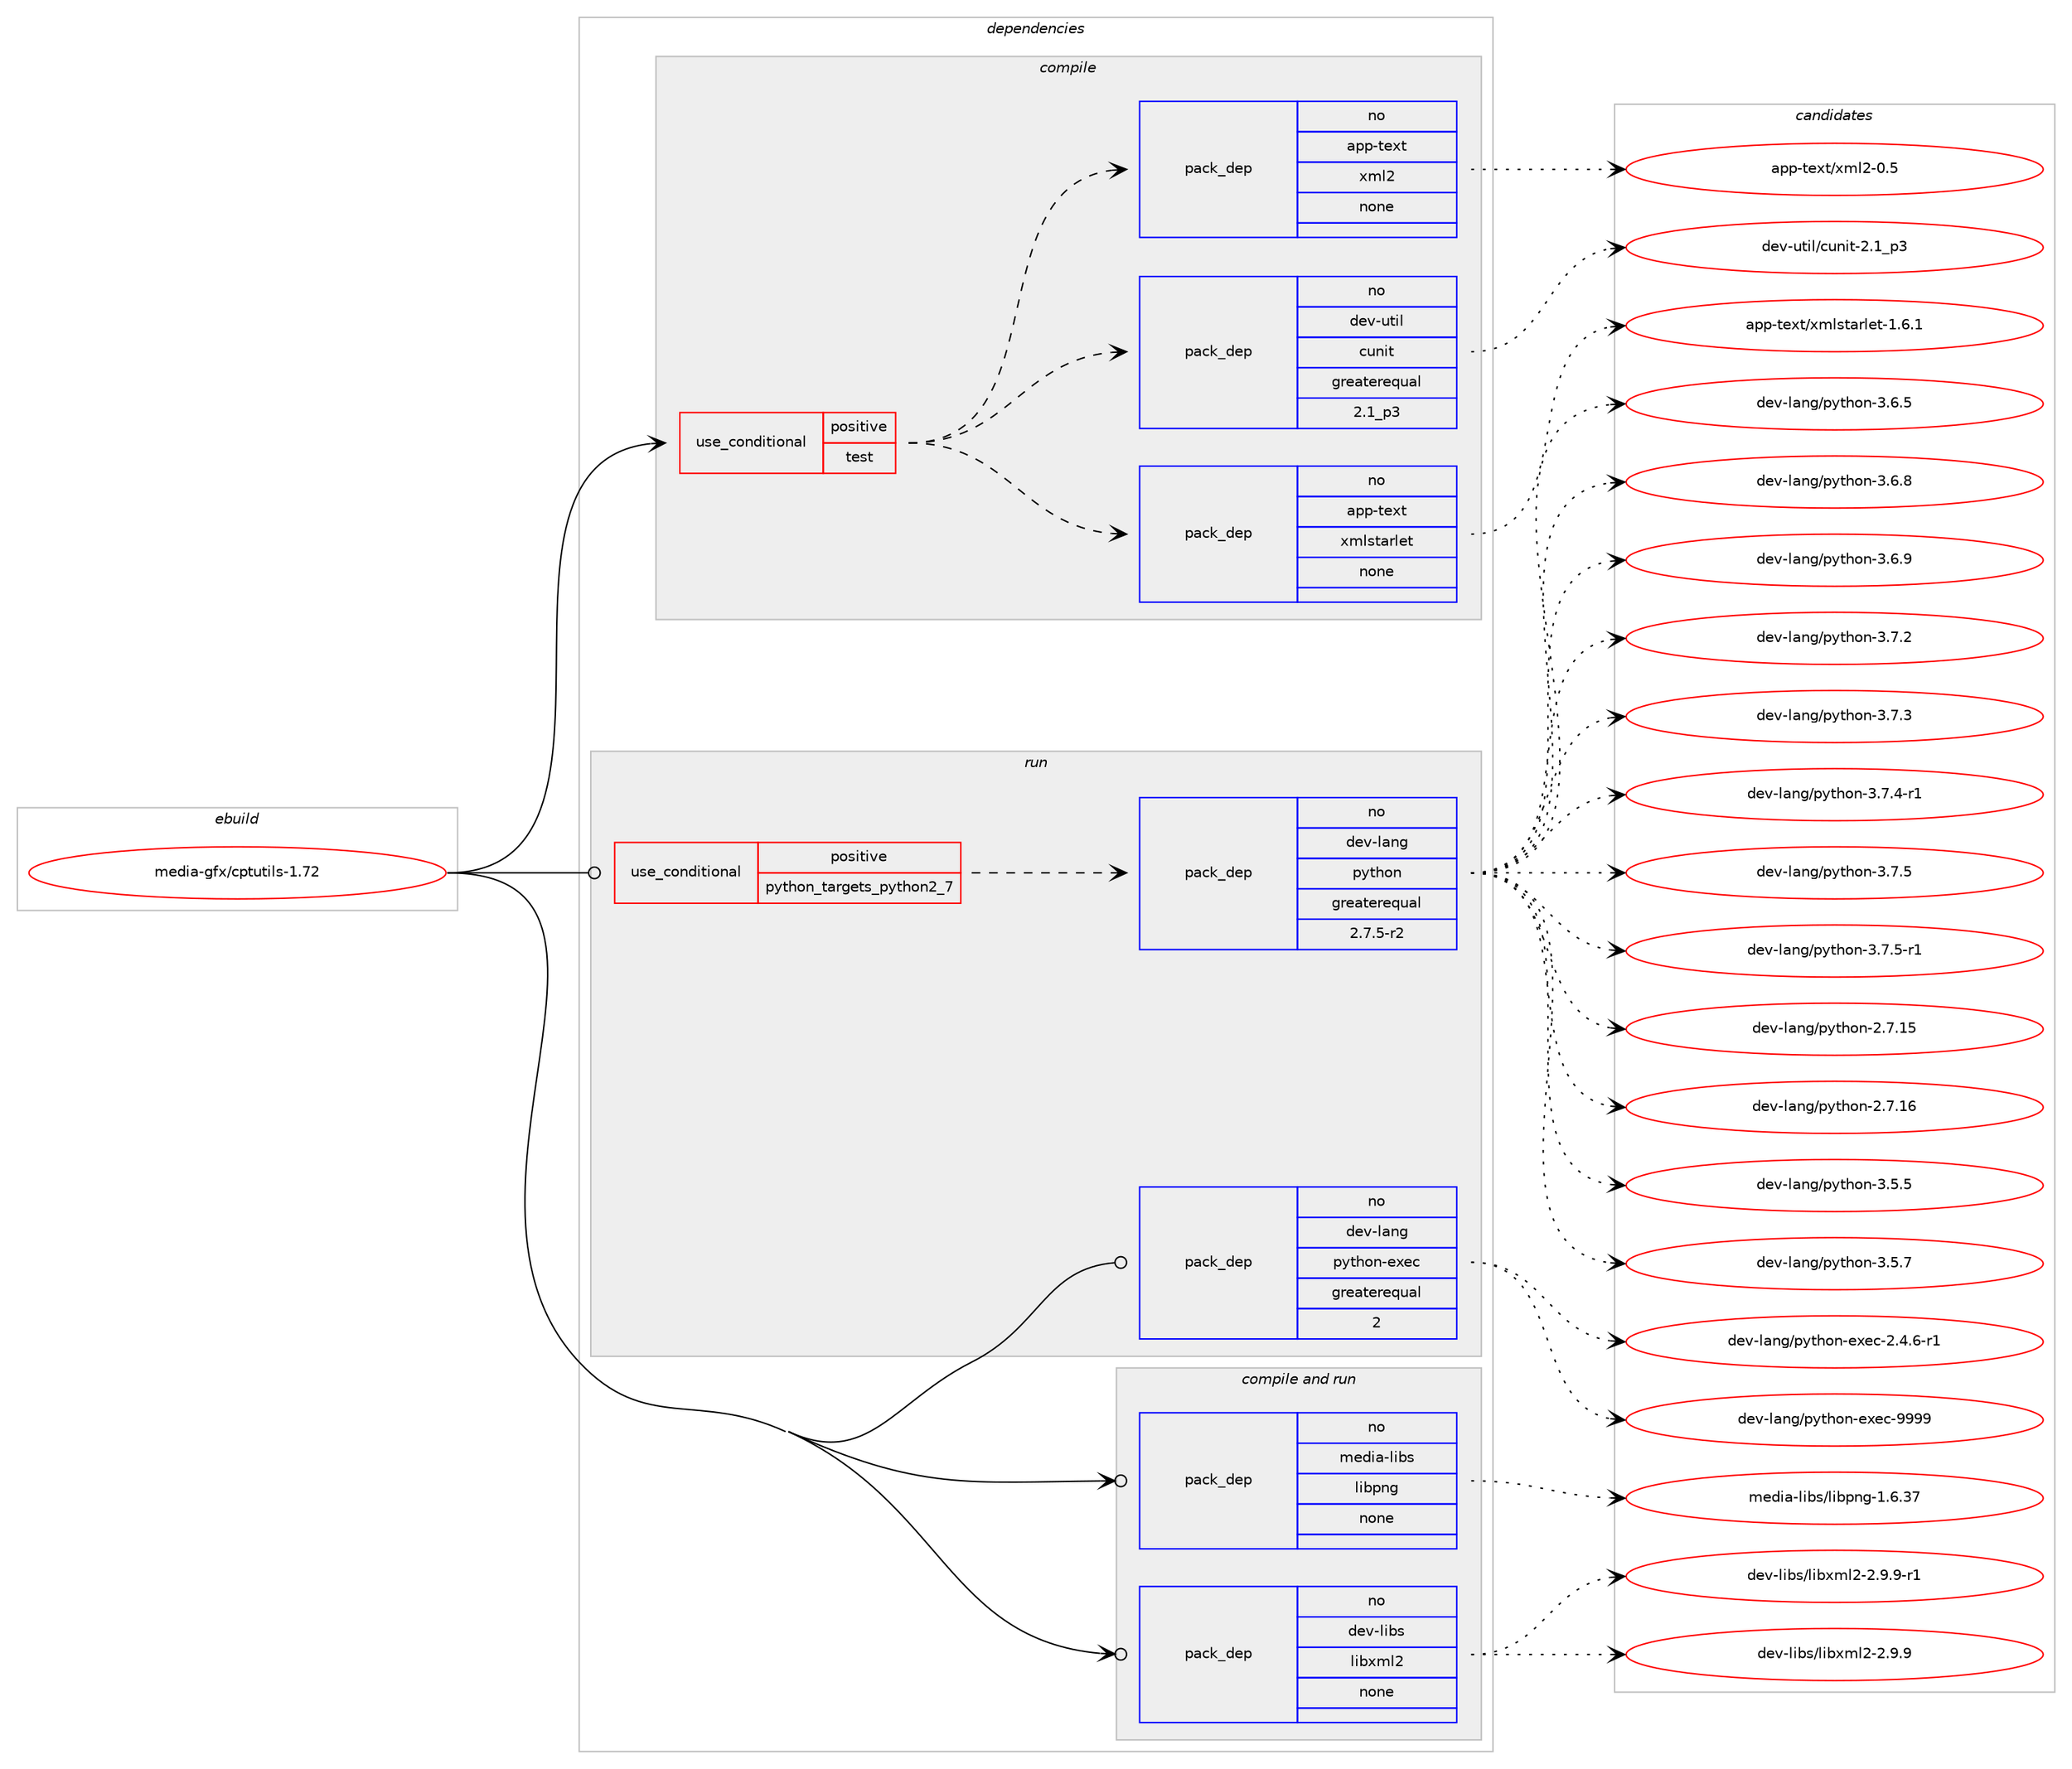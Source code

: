 digraph prolog {

# *************
# Graph options
# *************

newrank=true;
concentrate=true;
compound=true;
graph [rankdir=LR,fontname=Helvetica,fontsize=10,ranksep=1.5];#, ranksep=2.5, nodesep=0.2];
edge  [arrowhead=vee];
node  [fontname=Helvetica,fontsize=10];

# **********
# The ebuild
# **********

subgraph cluster_leftcol {
color=gray;
rank=same;
label=<<i>ebuild</i>>;
id [label="media-gfx/cptutils-1.72", color=red, width=4, href="../media-gfx/cptutils-1.72.svg"];
}

# ****************
# The dependencies
# ****************

subgraph cluster_midcol {
color=gray;
label=<<i>dependencies</i>>;
subgraph cluster_compile {
fillcolor="#eeeeee";
style=filled;
label=<<i>compile</i>>;
subgraph cond189432 {
dependency778185 [label=<<TABLE BORDER="0" CELLBORDER="1" CELLSPACING="0" CELLPADDING="4"><TR><TD ROWSPAN="3" CELLPADDING="10">use_conditional</TD></TR><TR><TD>positive</TD></TR><TR><TD>test</TD></TR></TABLE>>, shape=none, color=red];
subgraph pack575228 {
dependency778186 [label=<<TABLE BORDER="0" CELLBORDER="1" CELLSPACING="0" CELLPADDING="4" WIDTH="220"><TR><TD ROWSPAN="6" CELLPADDING="30">pack_dep</TD></TR><TR><TD WIDTH="110">no</TD></TR><TR><TD>app-text</TD></TR><TR><TD>xml2</TD></TR><TR><TD>none</TD></TR><TR><TD></TD></TR></TABLE>>, shape=none, color=blue];
}
dependency778185:e -> dependency778186:w [weight=20,style="dashed",arrowhead="vee"];
subgraph pack575229 {
dependency778187 [label=<<TABLE BORDER="0" CELLBORDER="1" CELLSPACING="0" CELLPADDING="4" WIDTH="220"><TR><TD ROWSPAN="6" CELLPADDING="30">pack_dep</TD></TR><TR><TD WIDTH="110">no</TD></TR><TR><TD>app-text</TD></TR><TR><TD>xmlstarlet</TD></TR><TR><TD>none</TD></TR><TR><TD></TD></TR></TABLE>>, shape=none, color=blue];
}
dependency778185:e -> dependency778187:w [weight=20,style="dashed",arrowhead="vee"];
subgraph pack575230 {
dependency778188 [label=<<TABLE BORDER="0" CELLBORDER="1" CELLSPACING="0" CELLPADDING="4" WIDTH="220"><TR><TD ROWSPAN="6" CELLPADDING="30">pack_dep</TD></TR><TR><TD WIDTH="110">no</TD></TR><TR><TD>dev-util</TD></TR><TR><TD>cunit</TD></TR><TR><TD>greaterequal</TD></TR><TR><TD>2.1_p3</TD></TR></TABLE>>, shape=none, color=blue];
}
dependency778185:e -> dependency778188:w [weight=20,style="dashed",arrowhead="vee"];
}
id:e -> dependency778185:w [weight=20,style="solid",arrowhead="vee"];
}
subgraph cluster_compileandrun {
fillcolor="#eeeeee";
style=filled;
label=<<i>compile and run</i>>;
subgraph pack575231 {
dependency778189 [label=<<TABLE BORDER="0" CELLBORDER="1" CELLSPACING="0" CELLPADDING="4" WIDTH="220"><TR><TD ROWSPAN="6" CELLPADDING="30">pack_dep</TD></TR><TR><TD WIDTH="110">no</TD></TR><TR><TD>dev-libs</TD></TR><TR><TD>libxml2</TD></TR><TR><TD>none</TD></TR><TR><TD></TD></TR></TABLE>>, shape=none, color=blue];
}
id:e -> dependency778189:w [weight=20,style="solid",arrowhead="odotvee"];
subgraph pack575232 {
dependency778190 [label=<<TABLE BORDER="0" CELLBORDER="1" CELLSPACING="0" CELLPADDING="4" WIDTH="220"><TR><TD ROWSPAN="6" CELLPADDING="30">pack_dep</TD></TR><TR><TD WIDTH="110">no</TD></TR><TR><TD>media-libs</TD></TR><TR><TD>libpng</TD></TR><TR><TD>none</TD></TR><TR><TD></TD></TR></TABLE>>, shape=none, color=blue];
}
id:e -> dependency778190:w [weight=20,style="solid",arrowhead="odotvee"];
}
subgraph cluster_run {
fillcolor="#eeeeee";
style=filled;
label=<<i>run</i>>;
subgraph cond189433 {
dependency778191 [label=<<TABLE BORDER="0" CELLBORDER="1" CELLSPACING="0" CELLPADDING="4"><TR><TD ROWSPAN="3" CELLPADDING="10">use_conditional</TD></TR><TR><TD>positive</TD></TR><TR><TD>python_targets_python2_7</TD></TR></TABLE>>, shape=none, color=red];
subgraph pack575233 {
dependency778192 [label=<<TABLE BORDER="0" CELLBORDER="1" CELLSPACING="0" CELLPADDING="4" WIDTH="220"><TR><TD ROWSPAN="6" CELLPADDING="30">pack_dep</TD></TR><TR><TD WIDTH="110">no</TD></TR><TR><TD>dev-lang</TD></TR><TR><TD>python</TD></TR><TR><TD>greaterequal</TD></TR><TR><TD>2.7.5-r2</TD></TR></TABLE>>, shape=none, color=blue];
}
dependency778191:e -> dependency778192:w [weight=20,style="dashed",arrowhead="vee"];
}
id:e -> dependency778191:w [weight=20,style="solid",arrowhead="odot"];
subgraph pack575234 {
dependency778193 [label=<<TABLE BORDER="0" CELLBORDER="1" CELLSPACING="0" CELLPADDING="4" WIDTH="220"><TR><TD ROWSPAN="6" CELLPADDING="30">pack_dep</TD></TR><TR><TD WIDTH="110">no</TD></TR><TR><TD>dev-lang</TD></TR><TR><TD>python-exec</TD></TR><TR><TD>greaterequal</TD></TR><TR><TD>2</TD></TR></TABLE>>, shape=none, color=blue];
}
id:e -> dependency778193:w [weight=20,style="solid",arrowhead="odot"];
}
}

# **************
# The candidates
# **************

subgraph cluster_choices {
rank=same;
color=gray;
label=<<i>candidates</i>>;

subgraph choice575228 {
color=black;
nodesep=1;
choice9711211245116101120116471201091085045484653 [label="app-text/xml2-0.5", color=red, width=4,href="../app-text/xml2-0.5.svg"];
dependency778186:e -> choice9711211245116101120116471201091085045484653:w [style=dotted,weight="100"];
}
subgraph choice575229 {
color=black;
nodesep=1;
choice97112112451161011201164712010910811511697114108101116454946544649 [label="app-text/xmlstarlet-1.6.1", color=red, width=4,href="../app-text/xmlstarlet-1.6.1.svg"];
dependency778187:e -> choice97112112451161011201164712010910811511697114108101116454946544649:w [style=dotted,weight="100"];
}
subgraph choice575230 {
color=black;
nodesep=1;
choice100101118451171161051084799117110105116455046499511251 [label="dev-util/cunit-2.1_p3", color=red, width=4,href="../dev-util/cunit-2.1_p3.svg"];
dependency778188:e -> choice100101118451171161051084799117110105116455046499511251:w [style=dotted,weight="100"];
}
subgraph choice575231 {
color=black;
nodesep=1;
choice1001011184510810598115471081059812010910850455046574657 [label="dev-libs/libxml2-2.9.9", color=red, width=4,href="../dev-libs/libxml2-2.9.9.svg"];
choice10010111845108105981154710810598120109108504550465746574511449 [label="dev-libs/libxml2-2.9.9-r1", color=red, width=4,href="../dev-libs/libxml2-2.9.9-r1.svg"];
dependency778189:e -> choice1001011184510810598115471081059812010910850455046574657:w [style=dotted,weight="100"];
dependency778189:e -> choice10010111845108105981154710810598120109108504550465746574511449:w [style=dotted,weight="100"];
}
subgraph choice575232 {
color=black;
nodesep=1;
choice109101100105974510810598115471081059811211010345494654465155 [label="media-libs/libpng-1.6.37", color=red, width=4,href="../media-libs/libpng-1.6.37.svg"];
dependency778190:e -> choice109101100105974510810598115471081059811211010345494654465155:w [style=dotted,weight="100"];
}
subgraph choice575233 {
color=black;
nodesep=1;
choice10010111845108971101034711212111610411111045504655464953 [label="dev-lang/python-2.7.15", color=red, width=4,href="../dev-lang/python-2.7.15.svg"];
choice10010111845108971101034711212111610411111045504655464954 [label="dev-lang/python-2.7.16", color=red, width=4,href="../dev-lang/python-2.7.16.svg"];
choice100101118451089711010347112121116104111110455146534653 [label="dev-lang/python-3.5.5", color=red, width=4,href="../dev-lang/python-3.5.5.svg"];
choice100101118451089711010347112121116104111110455146534655 [label="dev-lang/python-3.5.7", color=red, width=4,href="../dev-lang/python-3.5.7.svg"];
choice100101118451089711010347112121116104111110455146544653 [label="dev-lang/python-3.6.5", color=red, width=4,href="../dev-lang/python-3.6.5.svg"];
choice100101118451089711010347112121116104111110455146544656 [label="dev-lang/python-3.6.8", color=red, width=4,href="../dev-lang/python-3.6.8.svg"];
choice100101118451089711010347112121116104111110455146544657 [label="dev-lang/python-3.6.9", color=red, width=4,href="../dev-lang/python-3.6.9.svg"];
choice100101118451089711010347112121116104111110455146554650 [label="dev-lang/python-3.7.2", color=red, width=4,href="../dev-lang/python-3.7.2.svg"];
choice100101118451089711010347112121116104111110455146554651 [label="dev-lang/python-3.7.3", color=red, width=4,href="../dev-lang/python-3.7.3.svg"];
choice1001011184510897110103471121211161041111104551465546524511449 [label="dev-lang/python-3.7.4-r1", color=red, width=4,href="../dev-lang/python-3.7.4-r1.svg"];
choice100101118451089711010347112121116104111110455146554653 [label="dev-lang/python-3.7.5", color=red, width=4,href="../dev-lang/python-3.7.5.svg"];
choice1001011184510897110103471121211161041111104551465546534511449 [label="dev-lang/python-3.7.5-r1", color=red, width=4,href="../dev-lang/python-3.7.5-r1.svg"];
dependency778192:e -> choice10010111845108971101034711212111610411111045504655464953:w [style=dotted,weight="100"];
dependency778192:e -> choice10010111845108971101034711212111610411111045504655464954:w [style=dotted,weight="100"];
dependency778192:e -> choice100101118451089711010347112121116104111110455146534653:w [style=dotted,weight="100"];
dependency778192:e -> choice100101118451089711010347112121116104111110455146534655:w [style=dotted,weight="100"];
dependency778192:e -> choice100101118451089711010347112121116104111110455146544653:w [style=dotted,weight="100"];
dependency778192:e -> choice100101118451089711010347112121116104111110455146544656:w [style=dotted,weight="100"];
dependency778192:e -> choice100101118451089711010347112121116104111110455146544657:w [style=dotted,weight="100"];
dependency778192:e -> choice100101118451089711010347112121116104111110455146554650:w [style=dotted,weight="100"];
dependency778192:e -> choice100101118451089711010347112121116104111110455146554651:w [style=dotted,weight="100"];
dependency778192:e -> choice1001011184510897110103471121211161041111104551465546524511449:w [style=dotted,weight="100"];
dependency778192:e -> choice100101118451089711010347112121116104111110455146554653:w [style=dotted,weight="100"];
dependency778192:e -> choice1001011184510897110103471121211161041111104551465546534511449:w [style=dotted,weight="100"];
}
subgraph choice575234 {
color=black;
nodesep=1;
choice10010111845108971101034711212111610411111045101120101994550465246544511449 [label="dev-lang/python-exec-2.4.6-r1", color=red, width=4,href="../dev-lang/python-exec-2.4.6-r1.svg"];
choice10010111845108971101034711212111610411111045101120101994557575757 [label="dev-lang/python-exec-9999", color=red, width=4,href="../dev-lang/python-exec-9999.svg"];
dependency778193:e -> choice10010111845108971101034711212111610411111045101120101994550465246544511449:w [style=dotted,weight="100"];
dependency778193:e -> choice10010111845108971101034711212111610411111045101120101994557575757:w [style=dotted,weight="100"];
}
}

}

